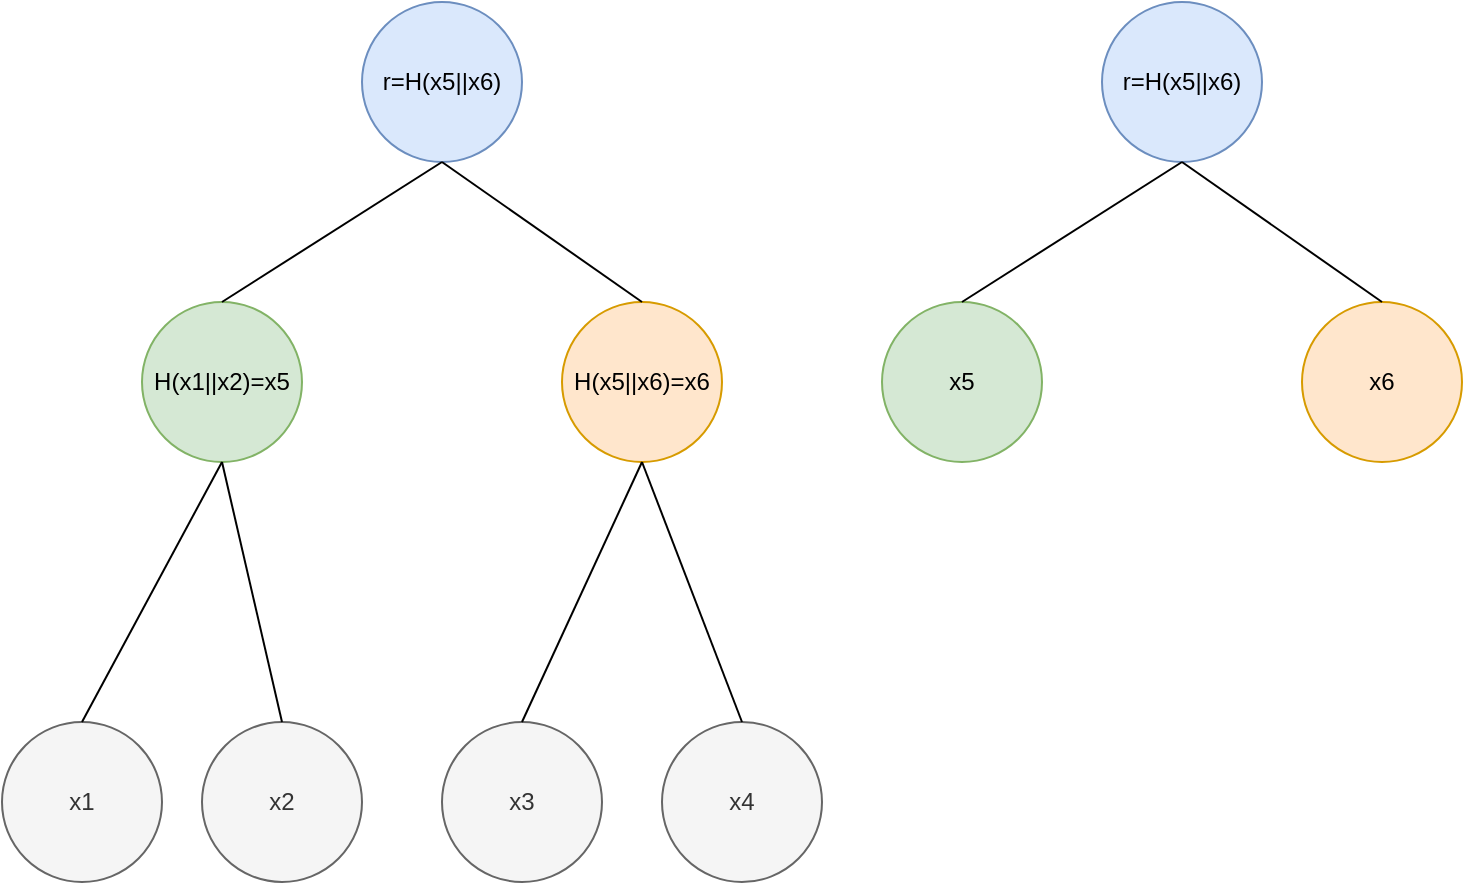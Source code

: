 <mxfile version="10.7.5" type="device"><diagram id="Fr8RjyFQMo67ivOK7z8j" name="Page-1"><mxGraphModel dx="773" dy="443" grid="1" gridSize="10" guides="1" tooltips="1" connect="1" arrows="1" fold="1" page="1" pageScale="1" pageWidth="827" pageHeight="1169" math="0" shadow="0"><root><mxCell id="0"/><mxCell id="1" parent="0"/><mxCell id="G8XgDTYVEAhX4CmjlKSs-1" value="r=H(x5||x6)" style="ellipse;whiteSpace=wrap;html=1;fillColor=#dae8fc;strokeColor=#6c8ebf;" parent="1" vertex="1"><mxGeometry x="200" y="170" width="80" height="80" as="geometry"/></mxCell><mxCell id="G8XgDTYVEAhX4CmjlKSs-2" value="H(x1||x2)=x5" style="ellipse;whiteSpace=wrap;html=1;fillColor=#d5e8d4;strokeColor=#82b366;" parent="1" vertex="1"><mxGeometry x="90" y="320" width="80" height="80" as="geometry"/></mxCell><mxCell id="G8XgDTYVEAhX4CmjlKSs-3" value="&lt;div&gt;H(x5||x6)=x6&lt;/div&gt;" style="ellipse;whiteSpace=wrap;html=1;fillColor=#ffe6cc;strokeColor=#d79b00;" parent="1" vertex="1"><mxGeometry x="300" y="320" width="80" height="80" as="geometry"/></mxCell><mxCell id="G8XgDTYVEAhX4CmjlKSs-4" value="&lt;div&gt;x1&lt;/div&gt;" style="ellipse;whiteSpace=wrap;html=1;fillColor=#f5f5f5;strokeColor=#666666;fontColor=#333333;" parent="1" vertex="1"><mxGeometry x="20" y="530" width="80" height="80" as="geometry"/></mxCell><mxCell id="G8XgDTYVEAhX4CmjlKSs-5" value="x3" style="ellipse;whiteSpace=wrap;html=1;fillColor=#f5f5f5;strokeColor=#666666;fontColor=#333333;" parent="1" vertex="1"><mxGeometry x="240" y="530" width="80" height="80" as="geometry"/></mxCell><mxCell id="G8XgDTYVEAhX4CmjlKSs-6" value="x2" style="ellipse;whiteSpace=wrap;html=1;fillColor=#f5f5f5;strokeColor=#666666;fontColor=#333333;" parent="1" vertex="1"><mxGeometry x="120" y="530" width="80" height="80" as="geometry"/></mxCell><mxCell id="G8XgDTYVEAhX4CmjlKSs-7" value="x4" style="ellipse;whiteSpace=wrap;html=1;fillColor=#f5f5f5;strokeColor=#666666;fontColor=#333333;" parent="1" vertex="1"><mxGeometry x="350" y="530" width="80" height="80" as="geometry"/></mxCell><mxCell id="G8XgDTYVEAhX4CmjlKSs-8" value="" style="endArrow=none;html=1;entryX=0.5;entryY=1;entryDx=0;entryDy=0;exitX=0.5;exitY=0;exitDx=0;exitDy=0;" parent="1" source="G8XgDTYVEAhX4CmjlKSs-2" target="G8XgDTYVEAhX4CmjlKSs-1" edge="1"><mxGeometry width="50" height="50" relative="1" as="geometry"><mxPoint x="160" y="370" as="sourcePoint"/><mxPoint x="210" y="320" as="targetPoint"/></mxGeometry></mxCell><mxCell id="G8XgDTYVEAhX4CmjlKSs-11" value="" style="endArrow=none;html=1;exitX=0.5;exitY=0;exitDx=0;exitDy=0;" parent="1" source="G8XgDTYVEAhX4CmjlKSs-3" edge="1"><mxGeometry width="50" height="50" relative="1" as="geometry"><mxPoint x="310" y="310" as="sourcePoint"/><mxPoint x="240" y="250" as="targetPoint"/></mxGeometry></mxCell><mxCell id="G8XgDTYVEAhX4CmjlKSs-12" value="" style="endArrow=none;html=1;entryX=0.5;entryY=1;entryDx=0;entryDy=0;exitX=0.5;exitY=0;exitDx=0;exitDy=0;" parent="1" source="G8XgDTYVEAhX4CmjlKSs-4" target="G8XgDTYVEAhX4CmjlKSs-2" edge="1"><mxGeometry width="50" height="50" relative="1" as="geometry"><mxPoint x="60" y="480" as="sourcePoint"/><mxPoint x="170" y="410" as="targetPoint"/></mxGeometry></mxCell><mxCell id="G8XgDTYVEAhX4CmjlKSs-13" value="" style="endArrow=none;html=1;exitX=0.5;exitY=0;exitDx=0;exitDy=0;" parent="1" source="G8XgDTYVEAhX4CmjlKSs-6" edge="1"><mxGeometry width="50" height="50" relative="1" as="geometry"><mxPoint x="160" y="520" as="sourcePoint"/><mxPoint x="130" y="400" as="targetPoint"/></mxGeometry></mxCell><mxCell id="G8XgDTYVEAhX4CmjlKSs-14" value="" style="endArrow=none;html=1;entryX=0.5;entryY=1;entryDx=0;entryDy=0;exitX=0.5;exitY=0;exitDx=0;exitDy=0;" parent="1" source="G8XgDTYVEAhX4CmjlKSs-5" target="G8XgDTYVEAhX4CmjlKSs-3" edge="1"><mxGeometry width="50" height="50" relative="1" as="geometry"><mxPoint x="80" y="550" as="sourcePoint"/><mxPoint x="150" y="420" as="targetPoint"/></mxGeometry></mxCell><mxCell id="G8XgDTYVEAhX4CmjlKSs-15" value="" style="endArrow=none;html=1;entryX=0.5;entryY=1;entryDx=0;entryDy=0;exitX=0.5;exitY=0;exitDx=0;exitDy=0;" parent="1" source="G8XgDTYVEAhX4CmjlKSs-7" target="G8XgDTYVEAhX4CmjlKSs-3" edge="1"><mxGeometry width="50" height="50" relative="1" as="geometry"><mxPoint x="390" y="520" as="sourcePoint"/><mxPoint x="350" y="410" as="targetPoint"/></mxGeometry></mxCell><mxCell id="G8XgDTYVEAhX4CmjlKSs-16" value="r=H(x5||x6)" style="ellipse;whiteSpace=wrap;html=1;fillColor=#dae8fc;strokeColor=#6c8ebf;" parent="1" vertex="1"><mxGeometry x="570" y="170" width="80" height="80" as="geometry"/></mxCell><mxCell id="G8XgDTYVEAhX4CmjlKSs-17" value="&lt;div&gt;x5&lt;/div&gt;" style="ellipse;whiteSpace=wrap;html=1;fillColor=#d5e8d4;strokeColor=#82b366;" parent="1" vertex="1"><mxGeometry x="460" y="320" width="80" height="80" as="geometry"/></mxCell><mxCell id="G8XgDTYVEAhX4CmjlKSs-18" value="x6" style="ellipse;whiteSpace=wrap;html=1;fillColor=#ffe6cc;strokeColor=#d79b00;" parent="1" vertex="1"><mxGeometry x="670" y="320" width="80" height="80" as="geometry"/></mxCell><mxCell id="G8XgDTYVEAhX4CmjlKSs-19" value="" style="endArrow=none;html=1;entryX=0.5;entryY=1;entryDx=0;entryDy=0;exitX=0.5;exitY=0;exitDx=0;exitDy=0;" parent="1" source="G8XgDTYVEAhX4CmjlKSs-17" target="G8XgDTYVEAhX4CmjlKSs-16" edge="1"><mxGeometry width="50" height="50" relative="1" as="geometry"><mxPoint x="530" y="370" as="sourcePoint"/><mxPoint x="580" y="320" as="targetPoint"/></mxGeometry></mxCell><mxCell id="G8XgDTYVEAhX4CmjlKSs-20" value="" style="endArrow=none;html=1;exitX=0.5;exitY=0;exitDx=0;exitDy=0;" parent="1" source="G8XgDTYVEAhX4CmjlKSs-18" edge="1"><mxGeometry width="50" height="50" relative="1" as="geometry"><mxPoint x="680" y="310" as="sourcePoint"/><mxPoint x="610" y="250" as="targetPoint"/></mxGeometry></mxCell></root></mxGraphModel></diagram></mxfile>